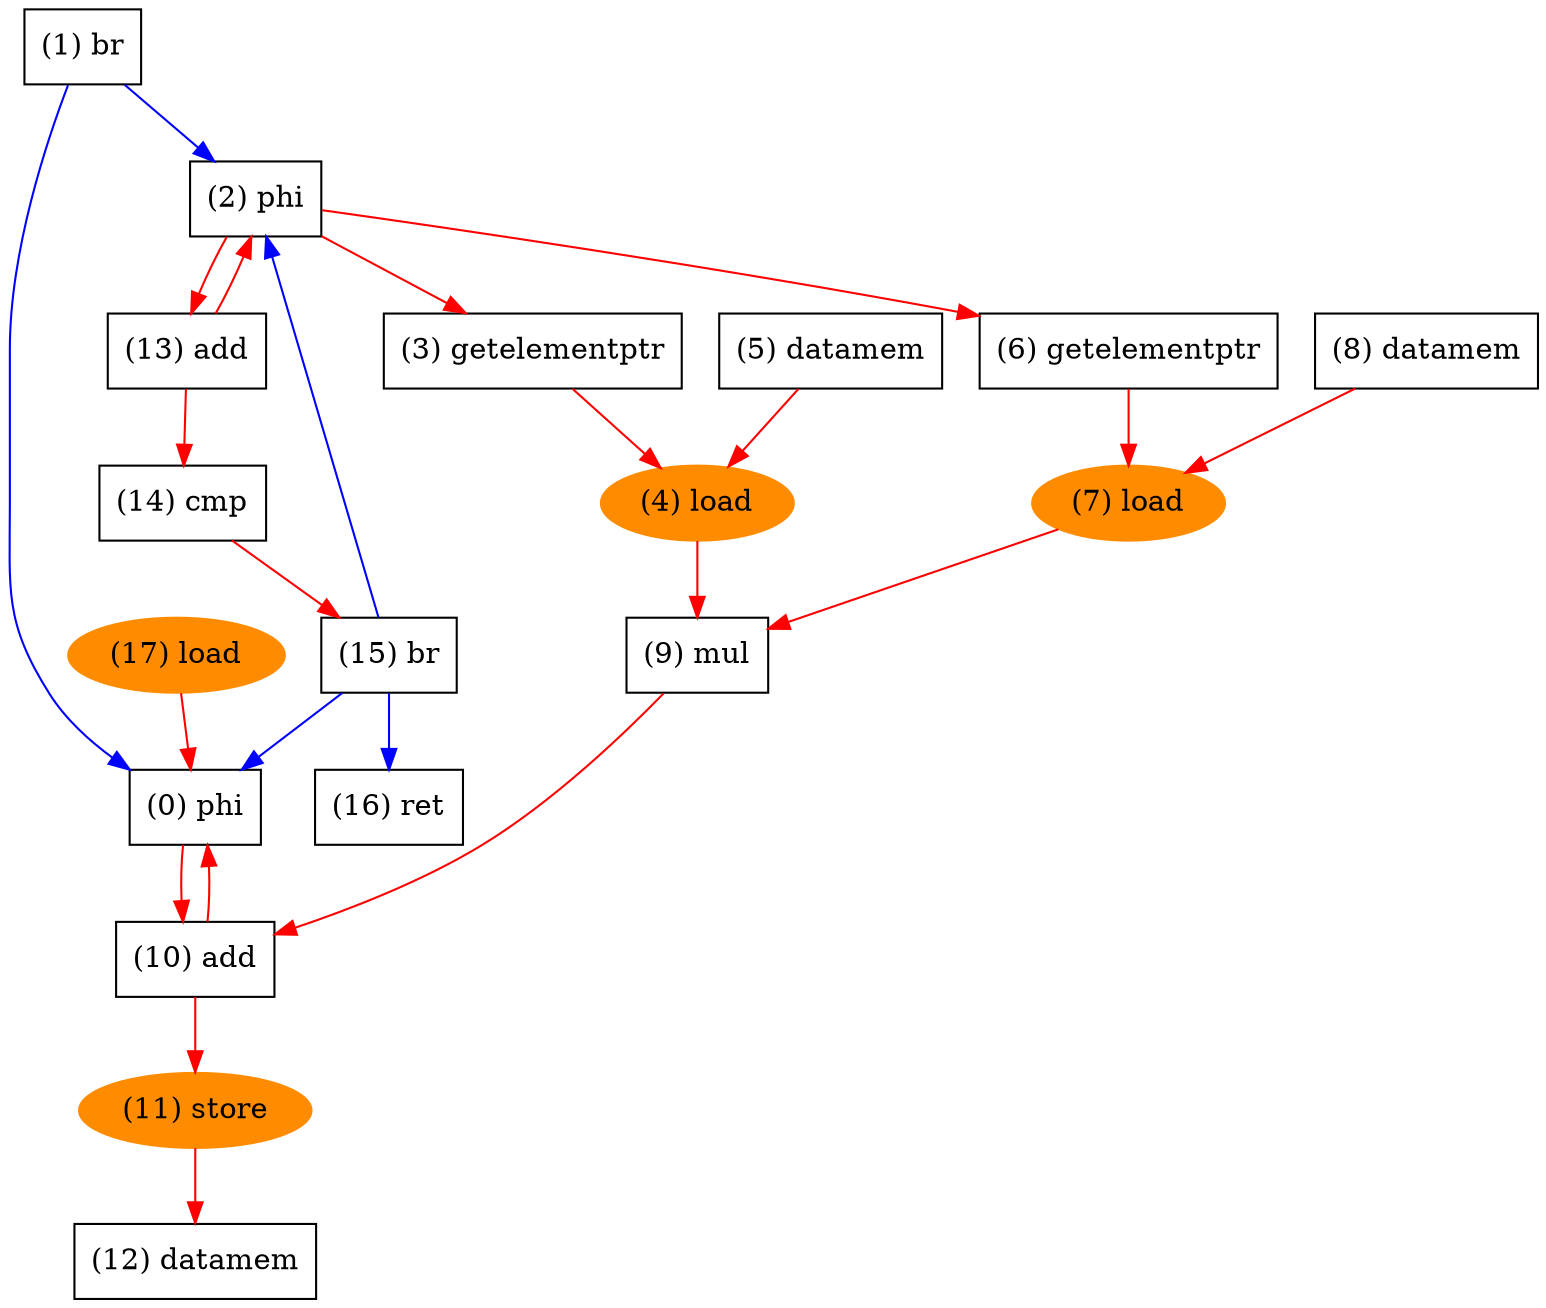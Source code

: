 digraph "DFG for'_Z6kernelPfS_S_' function" {
	Node0phi[shape=record, label="(0) phi"];
	Node1br[shape=record, label="(1) br"];
	Node2phi[shape=record, label="(2) phi"];
	Node3getelementptr[shape=record, label="(3) getelementptr"];
	Node4load[shape=oval, color=darkorange, style=filled, label="(4) load"];
	Node5datamem[shape=record, label="(5) datamem"];
	Node6getelementptr[shape=record, label="(6) getelementptr"];
	Node7load[shape=oval, color=darkorange, style=filled, label="(7) load"];
	Node8datamem[shape=record, label="(8) datamem"];
	Node9mul[shape=record, label="(9) mul"];
	Node10add[shape=record, label="(10) add"];
	Node11store[shape=oval, color=darkorange, style=filled, label="(11) store"];
	Node12datamem[shape=record, label="(12) datamem"];
	Node13add[shape=record, label="(13) add"];
	Node14cmp[shape=record, label="(14) cmp"];
	Node15br[shape=record, label="(15) br"];
	Node16ret[shape=record, label="(16) ret"];
	Node17load[shape=oval, color=darkorange, style=filled, label="(17) load"];
edge [color=blue]
	Node1br -> Node0phi
	Node1br -> Node2phi
	Node15br -> Node16ret
	Node15br -> Node0phi
	Node15br -> Node2phi
edge [color=red]
	Node5datamem -> Node4load
	Node8datamem -> Node7load
	Node11store -> Node12datamem
	Node10add -> Node11store
	Node17load -> Node0phi
	Node10add -> Node0phi
	Node13add -> Node2phi
	Node2phi -> Node3getelementptr
	Node3getelementptr -> Node4load
	Node2phi -> Node6getelementptr
	Node6getelementptr -> Node7load
	Node4load -> Node9mul
	Node7load -> Node9mul
	Node0phi -> Node10add
	Node9mul -> Node10add
	Node2phi -> Node13add
	Node13add -> Node14cmp
	Node14cmp -> Node15br
}
